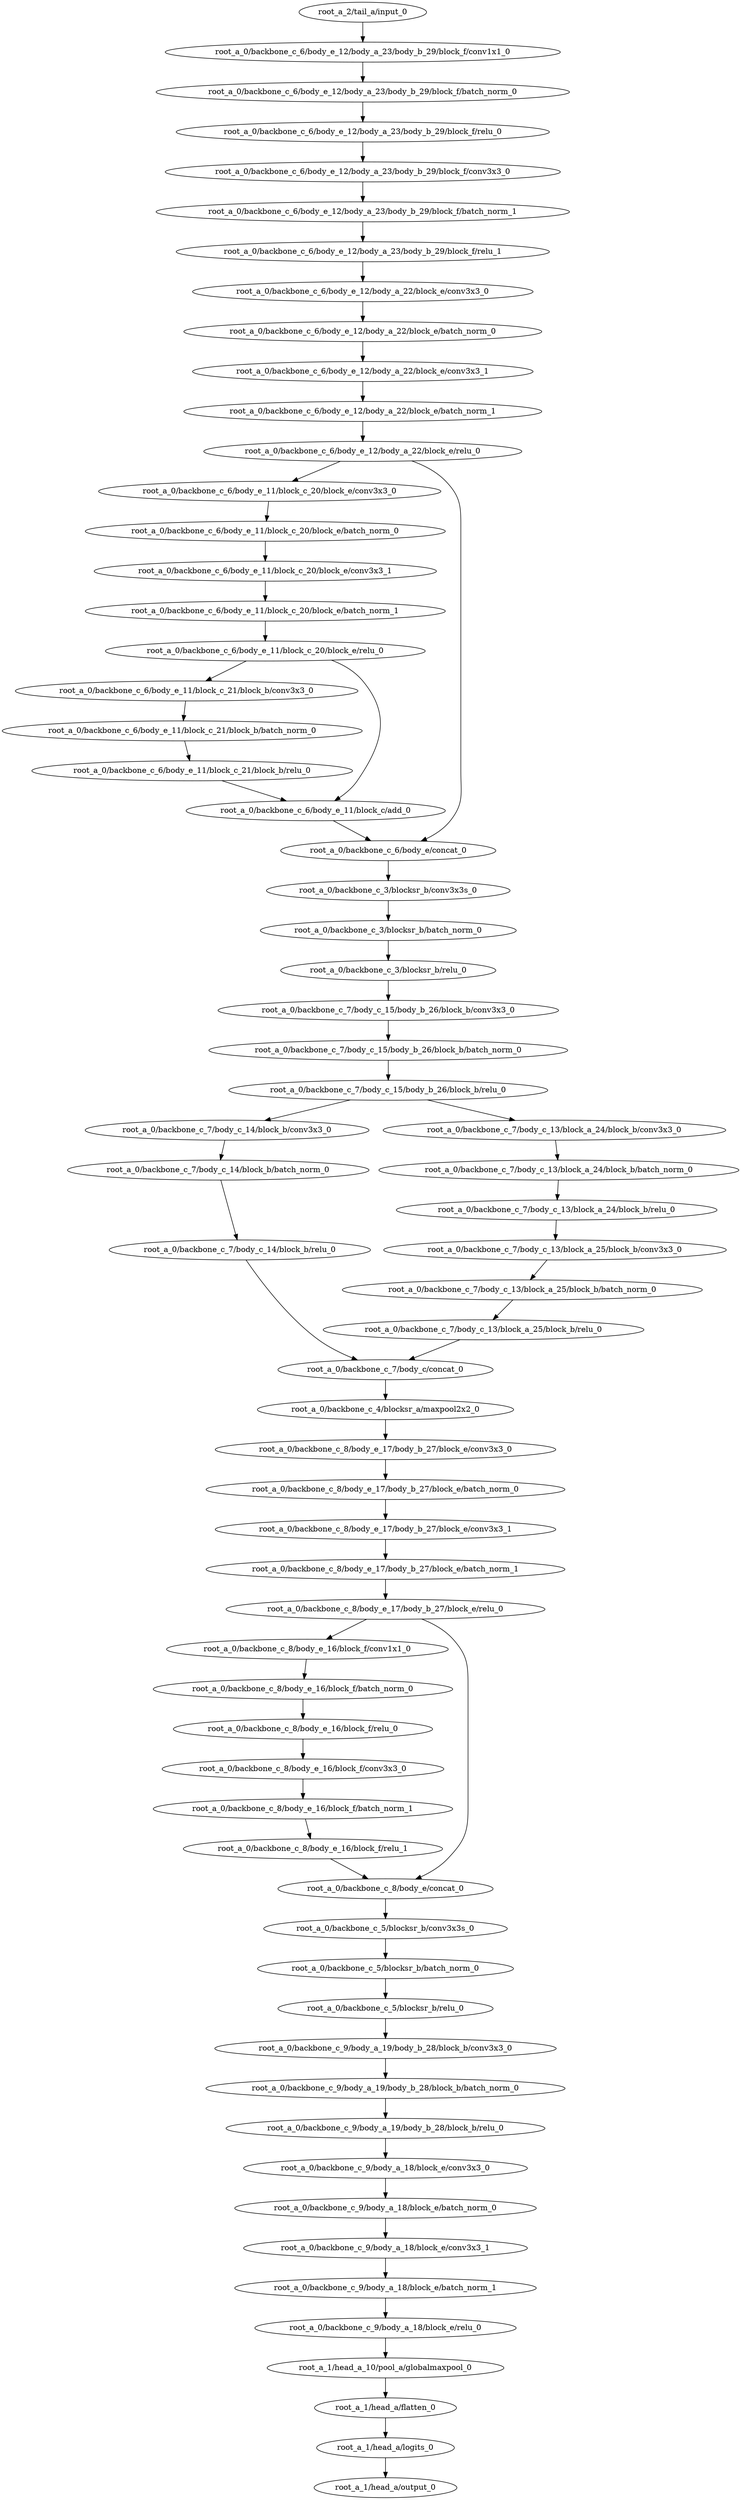 digraph root_a {
	"root_a_2/tail_a/input_0"
	"root_a_0/backbone_c_6/body_e_12/body_a_23/body_b_29/block_f/conv1x1_0"
	"root_a_0/backbone_c_6/body_e_12/body_a_23/body_b_29/block_f/batch_norm_0"
	"root_a_0/backbone_c_6/body_e_12/body_a_23/body_b_29/block_f/relu_0"
	"root_a_0/backbone_c_6/body_e_12/body_a_23/body_b_29/block_f/conv3x3_0"
	"root_a_0/backbone_c_6/body_e_12/body_a_23/body_b_29/block_f/batch_norm_1"
	"root_a_0/backbone_c_6/body_e_12/body_a_23/body_b_29/block_f/relu_1"
	"root_a_0/backbone_c_6/body_e_12/body_a_22/block_e/conv3x3_0"
	"root_a_0/backbone_c_6/body_e_12/body_a_22/block_e/batch_norm_0"
	"root_a_0/backbone_c_6/body_e_12/body_a_22/block_e/conv3x3_1"
	"root_a_0/backbone_c_6/body_e_12/body_a_22/block_e/batch_norm_1"
	"root_a_0/backbone_c_6/body_e_12/body_a_22/block_e/relu_0"
	"root_a_0/backbone_c_6/body_e_11/block_c_20/block_e/conv3x3_0"
	"root_a_0/backbone_c_6/body_e_11/block_c_20/block_e/batch_norm_0"
	"root_a_0/backbone_c_6/body_e_11/block_c_20/block_e/conv3x3_1"
	"root_a_0/backbone_c_6/body_e_11/block_c_20/block_e/batch_norm_1"
	"root_a_0/backbone_c_6/body_e_11/block_c_20/block_e/relu_0"
	"root_a_0/backbone_c_6/body_e_11/block_c_21/block_b/conv3x3_0"
	"root_a_0/backbone_c_6/body_e_11/block_c_21/block_b/batch_norm_0"
	"root_a_0/backbone_c_6/body_e_11/block_c_21/block_b/relu_0"
	"root_a_0/backbone_c_6/body_e_11/block_c/add_0"
	"root_a_0/backbone_c_6/body_e/concat_0"
	"root_a_0/backbone_c_3/blocksr_b/conv3x3s_0"
	"root_a_0/backbone_c_3/blocksr_b/batch_norm_0"
	"root_a_0/backbone_c_3/blocksr_b/relu_0"
	"root_a_0/backbone_c_7/body_c_15/body_b_26/block_b/conv3x3_0"
	"root_a_0/backbone_c_7/body_c_15/body_b_26/block_b/batch_norm_0"
	"root_a_0/backbone_c_7/body_c_15/body_b_26/block_b/relu_0"
	"root_a_0/backbone_c_7/body_c_14/block_b/conv3x3_0"
	"root_a_0/backbone_c_7/body_c_14/block_b/batch_norm_0"
	"root_a_0/backbone_c_7/body_c_14/block_b/relu_0"
	"root_a_0/backbone_c_7/body_c_13/block_a_24/block_b/conv3x3_0"
	"root_a_0/backbone_c_7/body_c_13/block_a_24/block_b/batch_norm_0"
	"root_a_0/backbone_c_7/body_c_13/block_a_24/block_b/relu_0"
	"root_a_0/backbone_c_7/body_c_13/block_a_25/block_b/conv3x3_0"
	"root_a_0/backbone_c_7/body_c_13/block_a_25/block_b/batch_norm_0"
	"root_a_0/backbone_c_7/body_c_13/block_a_25/block_b/relu_0"
	"root_a_0/backbone_c_7/body_c/concat_0"
	"root_a_0/backbone_c_4/blocksr_a/maxpool2x2_0"
	"root_a_0/backbone_c_8/body_e_17/body_b_27/block_e/conv3x3_0"
	"root_a_0/backbone_c_8/body_e_17/body_b_27/block_e/batch_norm_0"
	"root_a_0/backbone_c_8/body_e_17/body_b_27/block_e/conv3x3_1"
	"root_a_0/backbone_c_8/body_e_17/body_b_27/block_e/batch_norm_1"
	"root_a_0/backbone_c_8/body_e_17/body_b_27/block_e/relu_0"
	"root_a_0/backbone_c_8/body_e_16/block_f/conv1x1_0"
	"root_a_0/backbone_c_8/body_e_16/block_f/batch_norm_0"
	"root_a_0/backbone_c_8/body_e_16/block_f/relu_0"
	"root_a_0/backbone_c_8/body_e_16/block_f/conv3x3_0"
	"root_a_0/backbone_c_8/body_e_16/block_f/batch_norm_1"
	"root_a_0/backbone_c_8/body_e_16/block_f/relu_1"
	"root_a_0/backbone_c_8/body_e/concat_0"
	"root_a_0/backbone_c_5/blocksr_b/conv3x3s_0"
	"root_a_0/backbone_c_5/blocksr_b/batch_norm_0"
	"root_a_0/backbone_c_5/blocksr_b/relu_0"
	"root_a_0/backbone_c_9/body_a_19/body_b_28/block_b/conv3x3_0"
	"root_a_0/backbone_c_9/body_a_19/body_b_28/block_b/batch_norm_0"
	"root_a_0/backbone_c_9/body_a_19/body_b_28/block_b/relu_0"
	"root_a_0/backbone_c_9/body_a_18/block_e/conv3x3_0"
	"root_a_0/backbone_c_9/body_a_18/block_e/batch_norm_0"
	"root_a_0/backbone_c_9/body_a_18/block_e/conv3x3_1"
	"root_a_0/backbone_c_9/body_a_18/block_e/batch_norm_1"
	"root_a_0/backbone_c_9/body_a_18/block_e/relu_0"
	"root_a_1/head_a_10/pool_a/globalmaxpool_0"
	"root_a_1/head_a/flatten_0"
	"root_a_1/head_a/logits_0"
	"root_a_1/head_a/output_0"

	"root_a_2/tail_a/input_0" -> "root_a_0/backbone_c_6/body_e_12/body_a_23/body_b_29/block_f/conv1x1_0"
	"root_a_0/backbone_c_6/body_e_12/body_a_23/body_b_29/block_f/conv1x1_0" -> "root_a_0/backbone_c_6/body_e_12/body_a_23/body_b_29/block_f/batch_norm_0"
	"root_a_0/backbone_c_6/body_e_12/body_a_23/body_b_29/block_f/batch_norm_0" -> "root_a_0/backbone_c_6/body_e_12/body_a_23/body_b_29/block_f/relu_0"
	"root_a_0/backbone_c_6/body_e_12/body_a_23/body_b_29/block_f/relu_0" -> "root_a_0/backbone_c_6/body_e_12/body_a_23/body_b_29/block_f/conv3x3_0"
	"root_a_0/backbone_c_6/body_e_12/body_a_23/body_b_29/block_f/conv3x3_0" -> "root_a_0/backbone_c_6/body_e_12/body_a_23/body_b_29/block_f/batch_norm_1"
	"root_a_0/backbone_c_6/body_e_12/body_a_23/body_b_29/block_f/batch_norm_1" -> "root_a_0/backbone_c_6/body_e_12/body_a_23/body_b_29/block_f/relu_1"
	"root_a_0/backbone_c_6/body_e_12/body_a_23/body_b_29/block_f/relu_1" -> "root_a_0/backbone_c_6/body_e_12/body_a_22/block_e/conv3x3_0"
	"root_a_0/backbone_c_6/body_e_12/body_a_22/block_e/conv3x3_0" -> "root_a_0/backbone_c_6/body_e_12/body_a_22/block_e/batch_norm_0"
	"root_a_0/backbone_c_6/body_e_12/body_a_22/block_e/batch_norm_0" -> "root_a_0/backbone_c_6/body_e_12/body_a_22/block_e/conv3x3_1"
	"root_a_0/backbone_c_6/body_e_12/body_a_22/block_e/conv3x3_1" -> "root_a_0/backbone_c_6/body_e_12/body_a_22/block_e/batch_norm_1"
	"root_a_0/backbone_c_6/body_e_12/body_a_22/block_e/batch_norm_1" -> "root_a_0/backbone_c_6/body_e_12/body_a_22/block_e/relu_0"
	"root_a_0/backbone_c_6/body_e_12/body_a_22/block_e/relu_0" -> "root_a_0/backbone_c_6/body_e_11/block_c_20/block_e/conv3x3_0"
	"root_a_0/backbone_c_6/body_e_11/block_c_20/block_e/conv3x3_0" -> "root_a_0/backbone_c_6/body_e_11/block_c_20/block_e/batch_norm_0"
	"root_a_0/backbone_c_6/body_e_11/block_c_20/block_e/batch_norm_0" -> "root_a_0/backbone_c_6/body_e_11/block_c_20/block_e/conv3x3_1"
	"root_a_0/backbone_c_6/body_e_11/block_c_20/block_e/conv3x3_1" -> "root_a_0/backbone_c_6/body_e_11/block_c_20/block_e/batch_norm_1"
	"root_a_0/backbone_c_6/body_e_11/block_c_20/block_e/batch_norm_1" -> "root_a_0/backbone_c_6/body_e_11/block_c_20/block_e/relu_0"
	"root_a_0/backbone_c_6/body_e_11/block_c_20/block_e/relu_0" -> "root_a_0/backbone_c_6/body_e_11/block_c_21/block_b/conv3x3_0"
	"root_a_0/backbone_c_6/body_e_11/block_c_21/block_b/conv3x3_0" -> "root_a_0/backbone_c_6/body_e_11/block_c_21/block_b/batch_norm_0"
	"root_a_0/backbone_c_6/body_e_11/block_c_21/block_b/batch_norm_0" -> "root_a_0/backbone_c_6/body_e_11/block_c_21/block_b/relu_0"
	"root_a_0/backbone_c_6/body_e_11/block_c_21/block_b/relu_0" -> "root_a_0/backbone_c_6/body_e_11/block_c/add_0"
	"root_a_0/backbone_c_6/body_e_11/block_c_20/block_e/relu_0" -> "root_a_0/backbone_c_6/body_e_11/block_c/add_0"
	"root_a_0/backbone_c_6/body_e_12/body_a_22/block_e/relu_0" -> "root_a_0/backbone_c_6/body_e/concat_0"
	"root_a_0/backbone_c_6/body_e_11/block_c/add_0" -> "root_a_0/backbone_c_6/body_e/concat_0"
	"root_a_0/backbone_c_6/body_e/concat_0" -> "root_a_0/backbone_c_3/blocksr_b/conv3x3s_0"
	"root_a_0/backbone_c_3/blocksr_b/conv3x3s_0" -> "root_a_0/backbone_c_3/blocksr_b/batch_norm_0"
	"root_a_0/backbone_c_3/blocksr_b/batch_norm_0" -> "root_a_0/backbone_c_3/blocksr_b/relu_0"
	"root_a_0/backbone_c_3/blocksr_b/relu_0" -> "root_a_0/backbone_c_7/body_c_15/body_b_26/block_b/conv3x3_0"
	"root_a_0/backbone_c_7/body_c_15/body_b_26/block_b/conv3x3_0" -> "root_a_0/backbone_c_7/body_c_15/body_b_26/block_b/batch_norm_0"
	"root_a_0/backbone_c_7/body_c_15/body_b_26/block_b/batch_norm_0" -> "root_a_0/backbone_c_7/body_c_15/body_b_26/block_b/relu_0"
	"root_a_0/backbone_c_7/body_c_15/body_b_26/block_b/relu_0" -> "root_a_0/backbone_c_7/body_c_14/block_b/conv3x3_0"
	"root_a_0/backbone_c_7/body_c_14/block_b/conv3x3_0" -> "root_a_0/backbone_c_7/body_c_14/block_b/batch_norm_0"
	"root_a_0/backbone_c_7/body_c_14/block_b/batch_norm_0" -> "root_a_0/backbone_c_7/body_c_14/block_b/relu_0"
	"root_a_0/backbone_c_7/body_c_15/body_b_26/block_b/relu_0" -> "root_a_0/backbone_c_7/body_c_13/block_a_24/block_b/conv3x3_0"
	"root_a_0/backbone_c_7/body_c_13/block_a_24/block_b/conv3x3_0" -> "root_a_0/backbone_c_7/body_c_13/block_a_24/block_b/batch_norm_0"
	"root_a_0/backbone_c_7/body_c_13/block_a_24/block_b/batch_norm_0" -> "root_a_0/backbone_c_7/body_c_13/block_a_24/block_b/relu_0"
	"root_a_0/backbone_c_7/body_c_13/block_a_24/block_b/relu_0" -> "root_a_0/backbone_c_7/body_c_13/block_a_25/block_b/conv3x3_0"
	"root_a_0/backbone_c_7/body_c_13/block_a_25/block_b/conv3x3_0" -> "root_a_0/backbone_c_7/body_c_13/block_a_25/block_b/batch_norm_0"
	"root_a_0/backbone_c_7/body_c_13/block_a_25/block_b/batch_norm_0" -> "root_a_0/backbone_c_7/body_c_13/block_a_25/block_b/relu_0"
	"root_a_0/backbone_c_7/body_c_14/block_b/relu_0" -> "root_a_0/backbone_c_7/body_c/concat_0"
	"root_a_0/backbone_c_7/body_c_13/block_a_25/block_b/relu_0" -> "root_a_0/backbone_c_7/body_c/concat_0"
	"root_a_0/backbone_c_7/body_c/concat_0" -> "root_a_0/backbone_c_4/blocksr_a/maxpool2x2_0"
	"root_a_0/backbone_c_4/blocksr_a/maxpool2x2_0" -> "root_a_0/backbone_c_8/body_e_17/body_b_27/block_e/conv3x3_0"
	"root_a_0/backbone_c_8/body_e_17/body_b_27/block_e/conv3x3_0" -> "root_a_0/backbone_c_8/body_e_17/body_b_27/block_e/batch_norm_0"
	"root_a_0/backbone_c_8/body_e_17/body_b_27/block_e/batch_norm_0" -> "root_a_0/backbone_c_8/body_e_17/body_b_27/block_e/conv3x3_1"
	"root_a_0/backbone_c_8/body_e_17/body_b_27/block_e/conv3x3_1" -> "root_a_0/backbone_c_8/body_e_17/body_b_27/block_e/batch_norm_1"
	"root_a_0/backbone_c_8/body_e_17/body_b_27/block_e/batch_norm_1" -> "root_a_0/backbone_c_8/body_e_17/body_b_27/block_e/relu_0"
	"root_a_0/backbone_c_8/body_e_17/body_b_27/block_e/relu_0" -> "root_a_0/backbone_c_8/body_e_16/block_f/conv1x1_0"
	"root_a_0/backbone_c_8/body_e_16/block_f/conv1x1_0" -> "root_a_0/backbone_c_8/body_e_16/block_f/batch_norm_0"
	"root_a_0/backbone_c_8/body_e_16/block_f/batch_norm_0" -> "root_a_0/backbone_c_8/body_e_16/block_f/relu_0"
	"root_a_0/backbone_c_8/body_e_16/block_f/relu_0" -> "root_a_0/backbone_c_8/body_e_16/block_f/conv3x3_0"
	"root_a_0/backbone_c_8/body_e_16/block_f/conv3x3_0" -> "root_a_0/backbone_c_8/body_e_16/block_f/batch_norm_1"
	"root_a_0/backbone_c_8/body_e_16/block_f/batch_norm_1" -> "root_a_0/backbone_c_8/body_e_16/block_f/relu_1"
	"root_a_0/backbone_c_8/body_e_17/body_b_27/block_e/relu_0" -> "root_a_0/backbone_c_8/body_e/concat_0"
	"root_a_0/backbone_c_8/body_e_16/block_f/relu_1" -> "root_a_0/backbone_c_8/body_e/concat_0"
	"root_a_0/backbone_c_8/body_e/concat_0" -> "root_a_0/backbone_c_5/blocksr_b/conv3x3s_0"
	"root_a_0/backbone_c_5/blocksr_b/conv3x3s_0" -> "root_a_0/backbone_c_5/blocksr_b/batch_norm_0"
	"root_a_0/backbone_c_5/blocksr_b/batch_norm_0" -> "root_a_0/backbone_c_5/blocksr_b/relu_0"
	"root_a_0/backbone_c_5/blocksr_b/relu_0" -> "root_a_0/backbone_c_9/body_a_19/body_b_28/block_b/conv3x3_0"
	"root_a_0/backbone_c_9/body_a_19/body_b_28/block_b/conv3x3_0" -> "root_a_0/backbone_c_9/body_a_19/body_b_28/block_b/batch_norm_0"
	"root_a_0/backbone_c_9/body_a_19/body_b_28/block_b/batch_norm_0" -> "root_a_0/backbone_c_9/body_a_19/body_b_28/block_b/relu_0"
	"root_a_0/backbone_c_9/body_a_19/body_b_28/block_b/relu_0" -> "root_a_0/backbone_c_9/body_a_18/block_e/conv3x3_0"
	"root_a_0/backbone_c_9/body_a_18/block_e/conv3x3_0" -> "root_a_0/backbone_c_9/body_a_18/block_e/batch_norm_0"
	"root_a_0/backbone_c_9/body_a_18/block_e/batch_norm_0" -> "root_a_0/backbone_c_9/body_a_18/block_e/conv3x3_1"
	"root_a_0/backbone_c_9/body_a_18/block_e/conv3x3_1" -> "root_a_0/backbone_c_9/body_a_18/block_e/batch_norm_1"
	"root_a_0/backbone_c_9/body_a_18/block_e/batch_norm_1" -> "root_a_0/backbone_c_9/body_a_18/block_e/relu_0"
	"root_a_0/backbone_c_9/body_a_18/block_e/relu_0" -> "root_a_1/head_a_10/pool_a/globalmaxpool_0"
	"root_a_1/head_a_10/pool_a/globalmaxpool_0" -> "root_a_1/head_a/flatten_0"
	"root_a_1/head_a/flatten_0" -> "root_a_1/head_a/logits_0"
	"root_a_1/head_a/logits_0" -> "root_a_1/head_a/output_0"

}